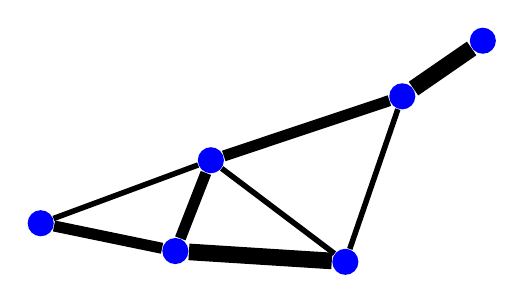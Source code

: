 \node (n1) at (1.512,0.675) [circle,fill=blue] {};
\node (n2) at (-0.198,1.028) [circle,fill=blue] {};
\node (n3) at (1.963,1.828) [circle,fill=blue] {};
\node (n4) at (3.671,0.538) [circle,fill=blue] {};
\node (n5) at (4.394,2.64) [circle,fill=blue] {};
\node (n6) at (5.417,3.346) [circle,fill=blue] {};
\draw[line width=4pt] (n1) -- (n1);
\draw[line width=4pt] (n1) -- (n2);
\draw[line width=4pt] (n1) -- (n3);
\draw[line width=2pt] (n2) -- (n3);
\draw[line width=4pt] (n3) -- (n3);
\draw[line width=6pt] (n1) -- (n4);
\draw[line width=2pt] (n3) -- (n4);
\draw[line width=4pt] (n4) -- (n4);
\draw[line width=4pt] (n3) -- (n5);
\draw[line width=2pt] (n4) -- (n5);
\draw[line width=4pt] (n5) -- (n5);
\draw[line width=6pt] (n5) -- (n6);
\draw[line width=4pt] (n6) -- (n6);
